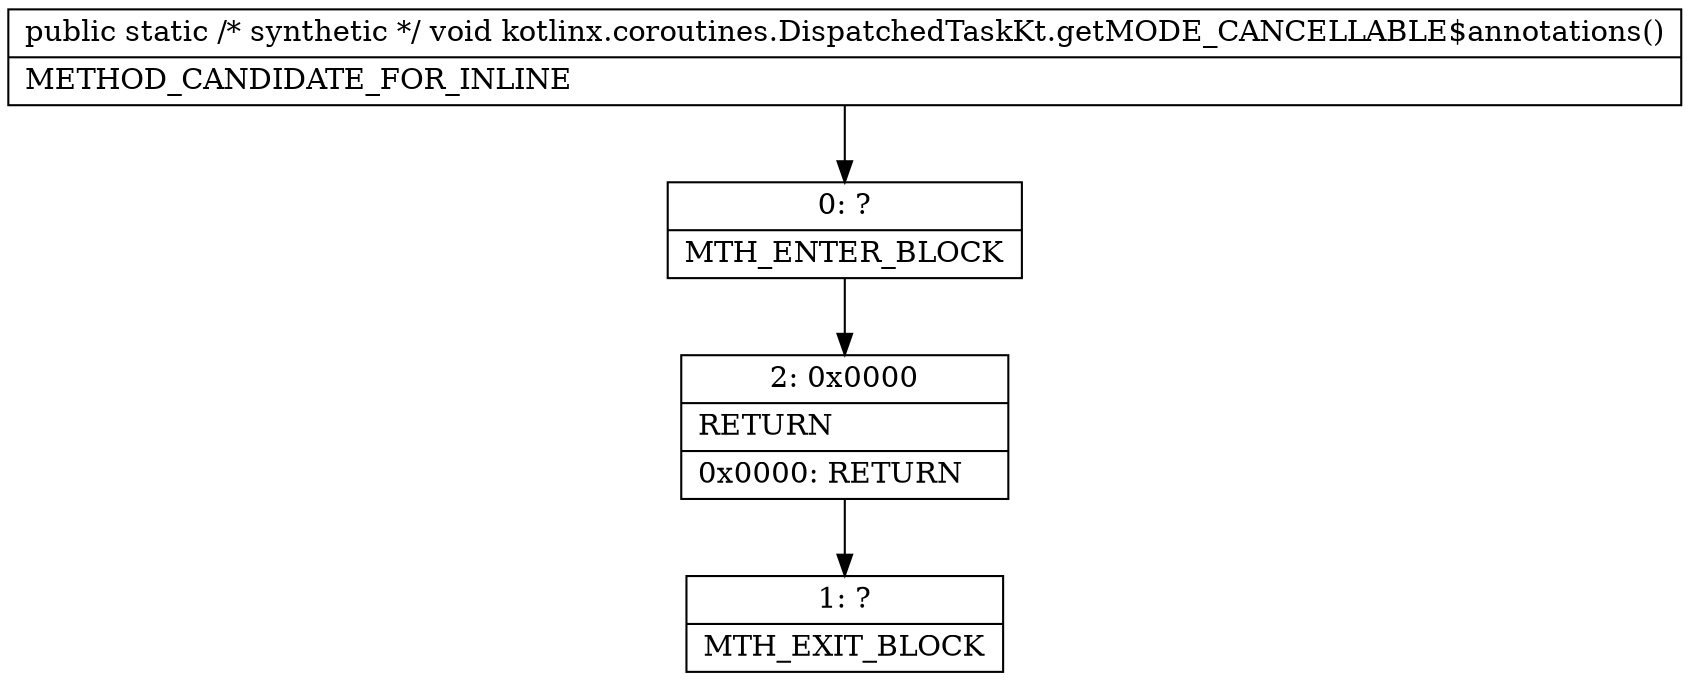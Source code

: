 digraph "CFG forkotlinx.coroutines.DispatchedTaskKt.getMODE_CANCELLABLE$annotations()V" {
Node_0 [shape=record,label="{0\:\ ?|MTH_ENTER_BLOCK\l}"];
Node_2 [shape=record,label="{2\:\ 0x0000|RETURN\l|0x0000: RETURN   \l}"];
Node_1 [shape=record,label="{1\:\ ?|MTH_EXIT_BLOCK\l}"];
MethodNode[shape=record,label="{public static \/* synthetic *\/ void kotlinx.coroutines.DispatchedTaskKt.getMODE_CANCELLABLE$annotations()  | METHOD_CANDIDATE_FOR_INLINE\l}"];
MethodNode -> Node_0;Node_0 -> Node_2;
Node_2 -> Node_1;
}

